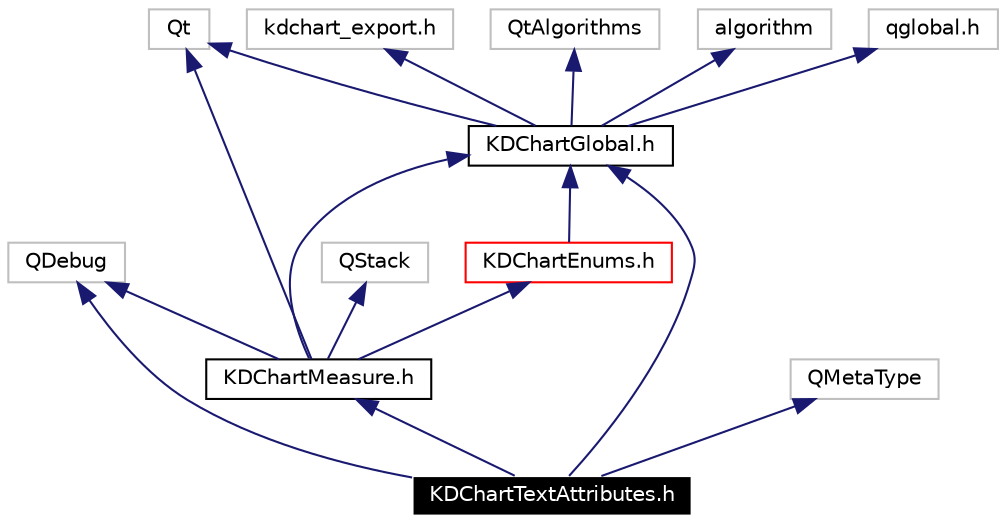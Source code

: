 digraph G
{
  edge [fontname="Helvetica",fontsize=10,labelfontname="Helvetica",labelfontsize=10];
  node [fontname="Helvetica",fontsize=10,shape=record];
  Node3033 [label="KDChartTextAttributes.h",height=0.2,width=0.4,color="white", fillcolor="black", style="filled" fontcolor="white"];
  Node3034 -> Node3033 [dir=back,color="midnightblue",fontsize=10,style="solid",fontname="Helvetica"];
  Node3034 [label="QDebug",height=0.2,width=0.4,color="grey75"];
  Node3035 -> Node3033 [dir=back,color="midnightblue",fontsize=10,style="solid",fontname="Helvetica"];
  Node3035 [label="QMetaType",height=0.2,width=0.4,color="grey75"];
  Node3036 -> Node3033 [dir=back,color="midnightblue",fontsize=10,style="solid",fontname="Helvetica"];
  Node3036 [label="KDChartGlobal.h",height=0.2,width=0.4,color="black",URL="$_k_d_chart_global_8h.html"];
  Node3037 -> Node3036 [dir=back,color="midnightblue",fontsize=10,style="solid",fontname="Helvetica"];
  Node3037 [label="qglobal.h",height=0.2,width=0.4,color="grey75"];
  Node3038 -> Node3036 [dir=back,color="midnightblue",fontsize=10,style="solid",fontname="Helvetica"];
  Node3038 [label="kdchart_export.h",height=0.2,width=0.4,color="grey75"];
  Node3039 -> Node3036 [dir=back,color="midnightblue",fontsize=10,style="solid",fontname="Helvetica"];
  Node3039 [label="QtAlgorithms",height=0.2,width=0.4,color="grey75"];
  Node3040 -> Node3036 [dir=back,color="midnightblue",fontsize=10,style="solid",fontname="Helvetica"];
  Node3040 [label="algorithm",height=0.2,width=0.4,color="grey75"];
  Node3041 -> Node3036 [dir=back,color="midnightblue",fontsize=10,style="solid",fontname="Helvetica"];
  Node3041 [label="Qt",height=0.2,width=0.4,color="grey75"];
  Node3042 -> Node3033 [dir=back,color="midnightblue",fontsize=10,style="solid",fontname="Helvetica"];
  Node3042 [label="KDChartMeasure.h",height=0.2,width=0.4,color="black",URL="$_k_d_chart_measure_8h.html"];
  Node3034 -> Node3042 [dir=back,color="midnightblue",fontsize=10,style="solid",fontname="Helvetica"];
  Node3041 -> Node3042 [dir=back,color="midnightblue",fontsize=10,style="solid",fontname="Helvetica"];
  Node3043 -> Node3042 [dir=back,color="midnightblue",fontsize=10,style="solid",fontname="Helvetica"];
  Node3043 [label="QStack",height=0.2,width=0.4,color="grey75"];
  Node3036 -> Node3042 [dir=back,color="midnightblue",fontsize=10,style="solid",fontname="Helvetica"];
  Node3044 -> Node3042 [dir=back,color="midnightblue",fontsize=10,style="solid",fontname="Helvetica"];
  Node3044 [label="KDChartEnums.h",height=0.2,width=0.4,color="red",URL="$_k_d_chart_enums_8h.html"];
  Node3036 -> Node3044 [dir=back,color="midnightblue",fontsize=10,style="solid",fontname="Helvetica"];
}
